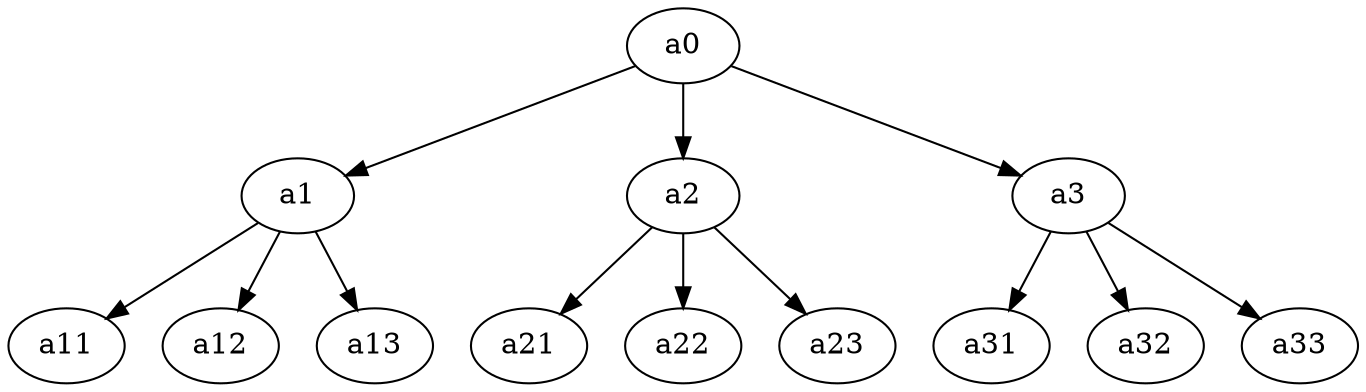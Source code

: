 digraph {
  a0 -> {a1, a2, a3}
  a1 -> {a11, a12, a13}
  a2 -> {a21, a22, a23}
  a3 -> {a31, a32, a33}
}
